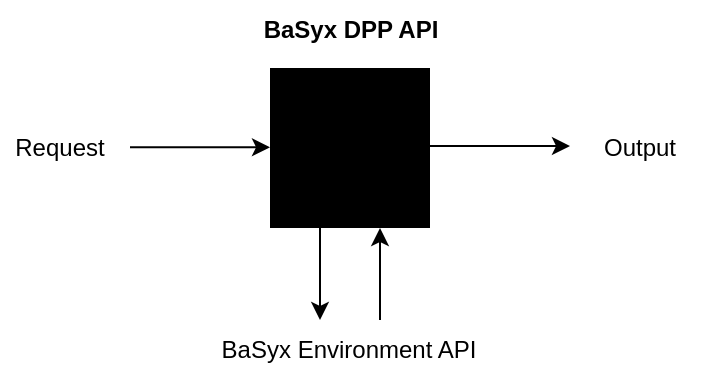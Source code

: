 <mxfile version="28.2.8">
  <diagram name="Seite-1" id="vN4Cs9onie4NRsifLrZ1">
    <mxGraphModel dx="2946" dy="1209" grid="1" gridSize="10" guides="1" tooltips="1" connect="1" arrows="1" fold="1" page="1" pageScale="1" pageWidth="1169" pageHeight="827" math="0" shadow="0">
      <root>
        <mxCell id="0" />
        <mxCell id="1" parent="0" />
        <mxCell id="cMt3oUvXVxlJFS4ESvBC-1" value="" style="whiteSpace=wrap;html=1;aspect=fixed;strokeColor=none;fillColor=#000000;" parent="1" vertex="1">
          <mxGeometry x="545" y="374" width="80" height="80" as="geometry" />
        </mxCell>
        <mxCell id="cMt3oUvXVxlJFS4ESvBC-2" value="" style="endArrow=classic;html=1;rounded=0;" parent="1" edge="1">
          <mxGeometry width="50" height="50" relative="1" as="geometry">
            <mxPoint x="475" y="413.66" as="sourcePoint" />
            <mxPoint x="545" y="413.66" as="targetPoint" />
          </mxGeometry>
        </mxCell>
        <mxCell id="cMt3oUvXVxlJFS4ESvBC-3" value="" style="endArrow=classic;html=1;rounded=0;" parent="1" edge="1">
          <mxGeometry width="50" height="50" relative="1" as="geometry">
            <mxPoint x="570" y="454" as="sourcePoint" />
            <mxPoint x="570" y="500" as="targetPoint" />
          </mxGeometry>
        </mxCell>
        <mxCell id="cMt3oUvXVxlJFS4ESvBC-4" value="" style="endArrow=classic;html=1;rounded=0;" parent="1" edge="1">
          <mxGeometry width="50" height="50" relative="1" as="geometry">
            <mxPoint x="600" y="500" as="sourcePoint" />
            <mxPoint x="600" y="454" as="targetPoint" />
          </mxGeometry>
        </mxCell>
        <mxCell id="cMt3oUvXVxlJFS4ESvBC-5" value="" style="endArrow=classic;html=1;rounded=0;" parent="1" edge="1">
          <mxGeometry width="50" height="50" relative="1" as="geometry">
            <mxPoint x="625" y="413" as="sourcePoint" />
            <mxPoint x="695" y="413" as="targetPoint" />
          </mxGeometry>
        </mxCell>
        <mxCell id="cMt3oUvXVxlJFS4ESvBC-6" value="Request" style="text;html=1;whiteSpace=wrap;strokeColor=none;fillColor=none;align=center;verticalAlign=middle;rounded=0;" parent="1" vertex="1">
          <mxGeometry x="410" y="399" width="60" height="30" as="geometry" />
        </mxCell>
        <mxCell id="cMt3oUvXVxlJFS4ESvBC-7" value="Output" style="text;html=1;whiteSpace=wrap;strokeColor=none;fillColor=none;align=center;verticalAlign=middle;rounded=0;" parent="1" vertex="1">
          <mxGeometry x="700" y="399" width="60" height="30" as="geometry" />
        </mxCell>
        <mxCell id="cMt3oUvXVxlJFS4ESvBC-8" value="BaSyx Environment API" style="text;html=1;whiteSpace=wrap;strokeColor=none;fillColor=none;align=center;verticalAlign=middle;rounded=0;" parent="1" vertex="1">
          <mxGeometry x="517" y="500" width="135" height="30" as="geometry" />
        </mxCell>
        <mxCell id="cMt3oUvXVxlJFS4ESvBC-10" value="&lt;b&gt;BaSyx DPP API&lt;/b&gt;" style="text;html=1;whiteSpace=wrap;strokeColor=none;fillColor=none;align=center;verticalAlign=middle;rounded=0;" parent="1" vertex="1">
          <mxGeometry x="517.5" y="340" width="135" height="30" as="geometry" />
        </mxCell>
      </root>
    </mxGraphModel>
  </diagram>
</mxfile>

